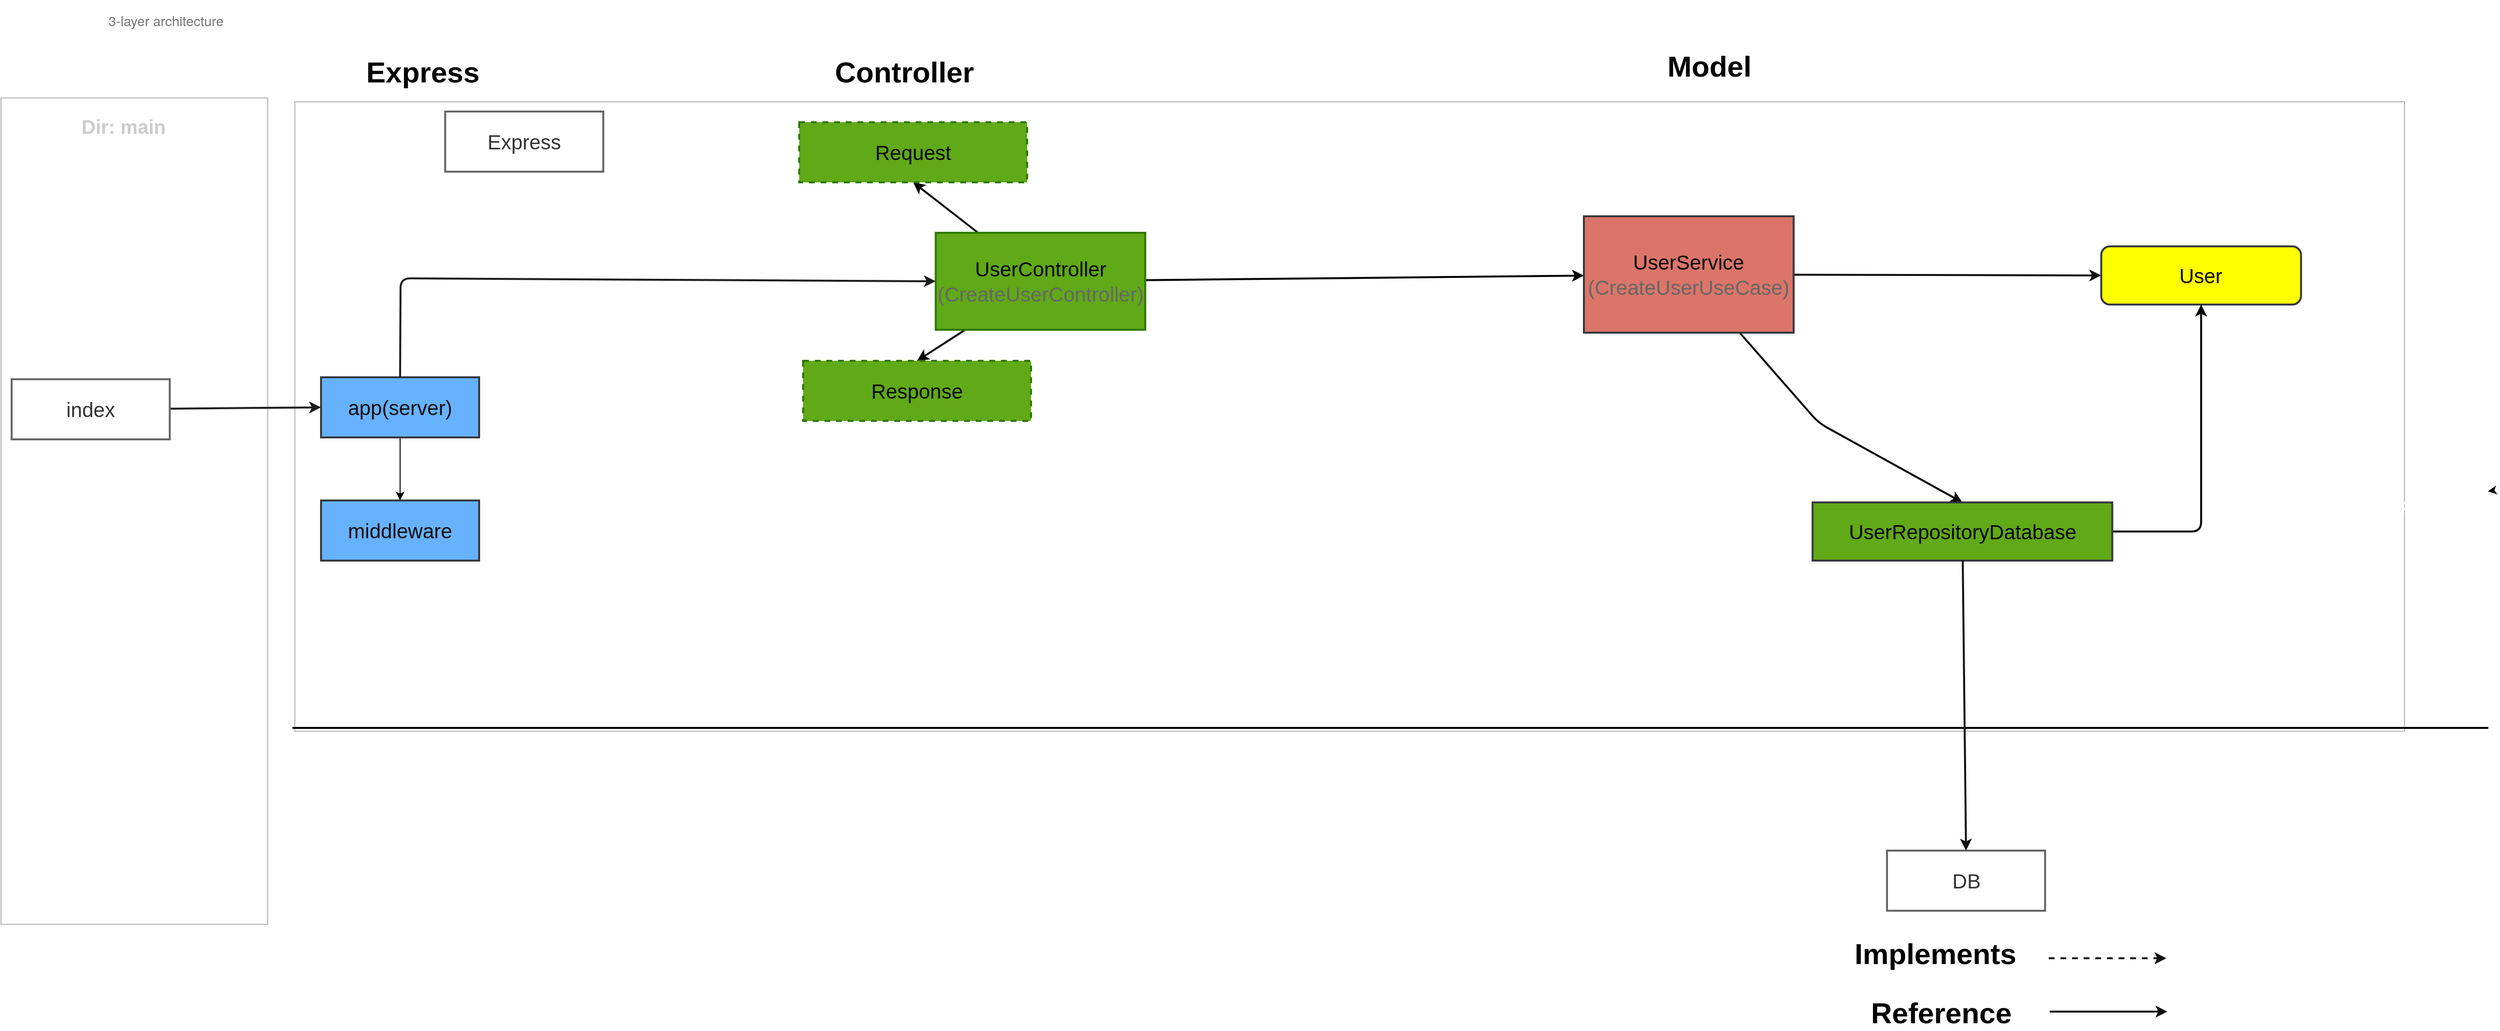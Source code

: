 <mxfile>
    <diagram id="N5KQSoFaKO_3qXM0kVTW" name="UC001">
        <mxGraphModel dx="-2556" dy="8048" grid="0" gridSize="10" guides="1" tooltips="1" connect="1" arrows="1" fold="1" page="1" pageScale="1" pageWidth="827" pageHeight="1169" background="#ffffff" math="0" shadow="0">
            <root>
                <mxCell id="0"/>
                <mxCell id="1" parent="0"/>
                <mxCell id="919" value="" style="shape=note;whiteSpace=wrap;html=1;backgroundOutline=1;darkOpacity=0.05;fillColor=#FFFFFF;strokeColor=#B3B3B3;size=0;fontSize=10;fontColor=#ffffff;perimeterSpacing=1;rounded=1;" parent="1" vertex="1">
                    <mxGeometry x="5273" y="-5694" width="2175" height="649" as="geometry"/>
                </mxCell>
                <mxCell id="901" value="" style="shape=note;whiteSpace=wrap;html=1;backgroundOutline=1;darkOpacity=0.05;fillColor=#FFFFFF;strokeColor=#B3B3B3;size=0;fontSize=10;fontColor=#ffffff;perimeterSpacing=1;rounded=1;" parent="1" vertex="1">
                    <mxGeometry x="4970" y="-5698" width="275" height="852" as="geometry"/>
                </mxCell>
                <mxCell id="784" value="" style="shape=note;whiteSpace=wrap;html=1;backgroundOutline=1;darkOpacity=0.05;fillColor=none;size=0;fontSize=10;rounded=1;" parent="1" vertex="1">
                    <mxGeometry x="5271" y="-5049" width="2263" height="1" as="geometry"/>
                </mxCell>
                <mxCell id="789" style="edgeStyle=none;html=1;strokeColor=#000000;strokeWidth=2;entryX=0.5;entryY=0;entryDx=0;entryDy=0;" parent="1" source="796" target="803" edge="1">
                    <mxGeometry relative="1" as="geometry">
                        <Array as="points">
                            <mxPoint x="6844" y="-5363"/>
                        </Array>
                        <mxPoint x="6765" y="-5415" as="targetPoint"/>
                    </mxGeometry>
                </mxCell>
                <mxCell id="793" style="edgeStyle=none;html=1;entryX=0;entryY=0.5;entryDx=0;entryDy=0;fontSize=21;fontColor=#030303;strokeColor=#0F0F0F;strokeWidth=2;" parent="1" source="796" target="799" edge="1">
                    <mxGeometry relative="1" as="geometry"/>
                </mxCell>
                <mxCell id="796" value="UserService&lt;br&gt;&lt;font color=&quot;#666666&quot;&gt;(CreateUserUseCase)&lt;/font&gt;" style="rounded=0;whiteSpace=wrap;html=1;fillColor=#DB7569;strokeColor=#36393d;strokeWidth=2;fontColor=#050505;arcSize=0;fontSize=21;" parent="1" vertex="1">
                    <mxGeometry x="6602" y="-5576" width="216.25" height="120" as="geometry"/>
                </mxCell>
                <mxCell id="799" value="User" style="rounded=1;whiteSpace=wrap;html=1;fillColor=#FFFF00;strokeColor=#36393d;strokeWidth=2;fontColor=#050505;fontSize=21;" parent="1" vertex="1">
                    <mxGeometry x="7135.37" y="-5545" width="206" height="60" as="geometry"/>
                </mxCell>
                <mxCell id="801" style="edgeStyle=none;html=1;entryX=0.5;entryY=1;entryDx=0;entryDy=0;fontSize=30;strokeColor=#000000;strokeWidth=2;exitX=1;exitY=0.5;exitDx=0;exitDy=0;" parent="1" source="803" target="799" edge="1">
                    <mxGeometry relative="1" as="geometry">
                        <Array as="points">
                            <mxPoint x="7238.37" y="-5251"/>
                        </Array>
                    </mxGeometry>
                </mxCell>
                <mxCell id="803" value="UserRepositoryDatabase" style="rounded=1;whiteSpace=wrap;html=1;fillColor=#60A917;strokeColor=#36393d;strokeWidth=2;fontColor=#050505;arcSize=0;fontSize=21;" parent="1" vertex="1">
                    <mxGeometry x="6837.75" y="-5281" width="309" height="60" as="geometry"/>
                </mxCell>
                <mxCell id="804" value="DB" style="rounded=1;whiteSpace=wrap;html=1;fillColor=#FFFFFF;strokeColor=#666666;strokeWidth=2;fontColor=#333333;arcSize=0;fontSize=21;" parent="1" vertex="1">
                    <mxGeometry x="6914.5" y="-4922" width="163" height="62" as="geometry"/>
                </mxCell>
                <mxCell id="805" value="Model" style="text;html=1;strokeColor=none;fillColor=none;align=center;verticalAlign=middle;whiteSpace=wrap;rounded=1;fontColor=#000000;fontSize=30;fontStyle=1" parent="1" vertex="1">
                    <mxGeometry x="6669" y="-5746" width="125" height="30" as="geometry"/>
                </mxCell>
                <mxCell id="807" style="edgeStyle=none;html=1;fontSize=30;strokeColor=#000000;strokeWidth=2;" parent="1" source="813" target="796" edge="1">
                    <mxGeometry relative="1" as="geometry">
                        <mxPoint x="6223.25" y="-5513" as="targetPoint"/>
                    </mxGeometry>
                </mxCell>
                <mxCell id="811" style="edgeStyle=none;html=1;entryX=0.5;entryY=1;entryDx=0;entryDy=0;strokeColor=#0A0A0A;strokeWidth=2;" parent="1" source="813" target="839" edge="1">
                    <mxGeometry relative="1" as="geometry"/>
                </mxCell>
                <mxCell id="812" style="edgeStyle=none;html=1;entryX=0.5;entryY=0;entryDx=0;entryDy=0;strokeColor=#0A0A0A;strokeWidth=2;" parent="1" source="813" target="838" edge="1">
                    <mxGeometry relative="1" as="geometry"/>
                </mxCell>
                <mxCell id="813" value="&lt;font style=&quot;font-size: 21px&quot;&gt;&lt;font color=&quot;#050505&quot;&gt;UserController&lt;/font&gt;&lt;br&gt;&lt;font color=&quot;#666666&quot;&gt;(CreateUserController)&lt;/font&gt;&lt;/font&gt;" style="rounded=1;whiteSpace=wrap;html=1;fillColor=#60A917;strokeColor=#2D7600;strokeWidth=2;fontColor=#030303;arcSize=0;fontSize=21;" parent="1" vertex="1">
                    <mxGeometry x="5933.75" y="-5559" width="216" height="100" as="geometry"/>
                </mxCell>
                <mxCell id="814" value="Controller" style="text;html=1;strokeColor=none;fillColor=none;align=center;verticalAlign=middle;whiteSpace=wrap;rounded=1;fontColor=#000000;fontSize=30;fontStyle=1" parent="1" vertex="1">
                    <mxGeometry x="5811" y="-5740.5" width="181" height="30" as="geometry"/>
                </mxCell>
                <mxCell id="819" value="Express" style="rounded=1;whiteSpace=wrap;html=1;fillColor=#FFFFFF;strokeColor=#666666;strokeWidth=2;fontColor=#333333;arcSize=0;fontSize=21;" parent="1" vertex="1">
                    <mxGeometry x="5428" y="-5684" width="163" height="62" as="geometry"/>
                </mxCell>
                <mxCell id="820" style="edgeStyle=none;html=1;entryX=0;entryY=0.5;entryDx=0;entryDy=0;fontSize=23;strokeColor=#1C1C1C;strokeWidth=2;" parent="1" source="821" target="0icWfnDGlXqkBCbj08HF-937" edge="1">
                    <mxGeometry relative="1" as="geometry"/>
                </mxCell>
                <mxCell id="821" value="index" style="rounded=1;whiteSpace=wrap;html=1;fillColor=#FFFFFF;strokeColor=#666666;strokeWidth=2;fontColor=#333333;arcSize=0;fontSize=21;" parent="1" vertex="1">
                    <mxGeometry x="4981" y="-5408" width="163" height="62" as="geometry"/>
                </mxCell>
                <mxCell id="822" value="Express" style="text;html=1;strokeColor=none;fillColor=none;align=center;verticalAlign=middle;whiteSpace=wrap;rounded=1;fontColor=#000000;fontSize=30;fontStyle=1" parent="1" vertex="1">
                    <mxGeometry x="5291" y="-5740.5" width="228" height="30" as="geometry"/>
                </mxCell>
                <mxCell id="830" style="edgeStyle=none;html=1;strokeColor=#0F0F0F;strokeWidth=2;dashed=1;" parent="1" edge="1">
                    <mxGeometry relative="1" as="geometry">
                        <mxPoint x="7081.25" y="-4811" as="sourcePoint"/>
                        <mxPoint x="7202.61" y="-4811" as="targetPoint"/>
                    </mxGeometry>
                </mxCell>
                <mxCell id="831" value="Implements" style="text;html=1;strokeColor=none;fillColor=none;align=center;verticalAlign=middle;whiteSpace=wrap;rounded=1;fontColor=#000000;fontSize=30;fontStyle=1" parent="1" vertex="1">
                    <mxGeometry x="6901.75" y="-4831" width="125" height="30" as="geometry"/>
                </mxCell>
                <mxCell id="832" style="edgeStyle=none;html=1;strokeColor=#0F0F0F;strokeWidth=2;" parent="1" edge="1">
                    <mxGeometry relative="1" as="geometry">
                        <mxPoint x="7082.25" y="-4756" as="sourcePoint"/>
                        <mxPoint x="7203.61" y="-4756" as="targetPoint"/>
                    </mxGeometry>
                </mxCell>
                <mxCell id="833" value="Reference" style="text;html=1;strokeColor=none;fillColor=none;align=center;verticalAlign=middle;whiteSpace=wrap;rounded=1;fontColor=#000000;fontSize=30;fontStyle=1" parent="1" vertex="1">
                    <mxGeometry x="6908.25" y="-4770" width="125" height="30" as="geometry"/>
                </mxCell>
                <mxCell id="835" style="edgeStyle=none;html=1;entryX=0.5;entryY=0;entryDx=0;entryDy=0;fontSize=21;fontColor=#030303;strokeColor=#0F0F0F;strokeWidth=2;" parent="1" source="803" target="804" edge="1">
                    <mxGeometry relative="1" as="geometry">
                        <mxPoint x="6995.703" y="-4966" as="sourcePoint"/>
                    </mxGeometry>
                </mxCell>
                <mxCell id="837" value="&lt;span style=&quot;color: rgb(117 , 117 , 117) ; font-family: &amp;quot;sohne&amp;quot; , &amp;quot;helvetica neue&amp;quot; , &amp;quot;helvetica&amp;quot; , &amp;quot;arial&amp;quot; , sans-serif ; font-size: 14px ; font-style: normal ; font-weight: 400 ; letter-spacing: normal ; text-align: center ; text-indent: 0px ; text-transform: none ; word-spacing: 0px ; background-color: rgb(255 , 255 , 255) ; display: inline ; float: none&quot;&gt;&amp;nbsp;3-layer architecture&lt;/span&gt;" style="text;whiteSpace=wrap;html=1;fontSize=21;fontColor=#030303;" parent="1" vertex="1">
                    <mxGeometry x="5075.367" y="-5799" width="213" height="42" as="geometry"/>
                </mxCell>
                <mxCell id="838" value="Response" style="rounded=1;whiteSpace=wrap;html=1;fillColor=#60A917;strokeColor=#2D7600;strokeWidth=2;fontColor=#050505;arcSize=0;fontSize=21;dashed=1;" parent="1" vertex="1">
                    <mxGeometry x="5797" y="-5427" width="235" height="62" as="geometry"/>
                </mxCell>
                <mxCell id="839" value="Request" style="rounded=1;whiteSpace=wrap;html=1;fillColor=#60A917;strokeColor=#2D7600;strokeWidth=2;fontColor=#050505;arcSize=0;fontSize=21;dashed=1;" parent="1" vertex="1">
                    <mxGeometry x="5793" y="-5673" width="235" height="62" as="geometry"/>
                </mxCell>
                <mxCell id="915" style="edgeStyle=none;html=1;" parent="1" source="0icWfnDGlXqkBCbj08HF-919" edge="1">
                    <mxGeometry relative="1" as="geometry">
                        <mxPoint x="7534" y="-5292.426" as="targetPoint"/>
                    </mxGeometry>
                </mxCell>
                <mxCell id="0icWfnDGlXqkBCbj08HF-919" value="Dir: Repositorio" style="text;html=1;strokeColor=none;fillColor=none;align=center;verticalAlign=middle;whiteSpace=wrap;rounded=1;fontColor=#FFFFFF;fontSize=20;fontStyle=1" parent="1" vertex="1">
                    <mxGeometry x="7370" y="-5295" width="166.63" height="30" as="geometry"/>
                </mxCell>
                <mxCell id="0icWfnDGlXqkBCbj08HF-924" value="Dir: Service" style="text;html=1;strokeColor=none;fillColor=none;align=center;verticalAlign=middle;whiteSpace=wrap;rounded=1;fontColor=#FFFFFF;fontSize=20;fontStyle=1" parent="1" vertex="1">
                    <mxGeometry x="6203" y="-5687" width="211.13" height="30" as="geometry"/>
                </mxCell>
                <mxCell id="0icWfnDGlXqkBCbj08HF-927" value="Dir: Infra" style="text;html=1;strokeColor=none;fillColor=none;align=center;verticalAlign=middle;whiteSpace=wrap;rounded=1;fontColor=#FFFFFF;fontSize=20;fontStyle=1" parent="1" vertex="1">
                    <mxGeometry x="7354" y="-4890" width="166.63" height="30" as="geometry"/>
                </mxCell>
                <mxCell id="0icWfnDGlXqkBCbj08HF-928" value="Dir: Infra/http" style="text;html=1;strokeColor=none;fillColor=none;align=center;verticalAlign=middle;whiteSpace=wrap;rounded=1;fontColor=#FFFFFF;fontSize=20;fontStyle=1" parent="1" vertex="1">
                    <mxGeometry x="5612.37" y="-5699" width="166.63" height="30" as="geometry"/>
                </mxCell>
                <mxCell id="0icWfnDGlXqkBCbj08HF-934" value="Dir: main" style="text;html=1;strokeColor=none;fillColor=none;align=center;verticalAlign=middle;whiteSpace=wrap;rounded=1;fontColor=#CCCCCC;fontSize=20;fontStyle=1" parent="1" vertex="1">
                    <mxGeometry x="5013" y="-5684" width="166.63" height="30" as="geometry"/>
                </mxCell>
                <mxCell id="0icWfnDGlXqkBCbj08HF-941" style="edgeStyle=orthogonalEdgeStyle;rounded=0;orthogonalLoop=1;jettySize=auto;html=1;fontSize=20;fontColor=#B3B3B3;" parent="1" source="0icWfnDGlXqkBCbj08HF-937" target="0icWfnDGlXqkBCbj08HF-940" edge="1">
                    <mxGeometry relative="1" as="geometry"/>
                </mxCell>
                <mxCell id="0icWfnDGlXqkBCbj08HF-937" value="app(server)" style="rounded=1;whiteSpace=wrap;html=1;fillColor=#66B2FF;strokeColor=#36393D;strokeWidth=2;fontColor=#0D0D0D;arcSize=0;fontSize=21;" parent="1" vertex="1">
                    <mxGeometry x="5300" y="-5410" width="163" height="62" as="geometry"/>
                </mxCell>
                <mxCell id="0icWfnDGlXqkBCbj08HF-939" style="edgeStyle=none;html=1;entryX=0;entryY=0.5;entryDx=0;entryDy=0;fontSize=23;strokeColor=#1C1C1C;strokeWidth=2;exitX=0.5;exitY=0;exitDx=0;exitDy=0;" parent="1" source="0icWfnDGlXqkBCbj08HF-937" target="813" edge="1">
                    <mxGeometry relative="1" as="geometry">
                        <mxPoint x="5134.054" y="-5231" as="sourcePoint"/>
                        <mxPoint x="5561" y="-5512" as="targetPoint"/>
                        <Array as="points">
                            <mxPoint x="5382" y="-5512"/>
                        </Array>
                    </mxGeometry>
                </mxCell>
                <mxCell id="0icWfnDGlXqkBCbj08HF-940" value="middleware" style="rounded=1;whiteSpace=wrap;html=1;fillColor=#66B2FF;strokeColor=#36393D;strokeWidth=2;fontColor=#0D0D0D;arcSize=0;fontSize=21;" parent="1" vertex="1">
                    <mxGeometry x="5300" y="-5283" width="163" height="62" as="geometry"/>
                </mxCell>
                <mxCell id="917" value="Dir: model" style="text;html=1;strokeColor=none;fillColor=none;align=center;verticalAlign=middle;whiteSpace=wrap;rounded=1;fontColor=#FFFFFF;fontSize=20;fontStyle=1" parent="1" vertex="1">
                    <mxGeometry x="6986" y="-5687" width="166.63" height="30" as="geometry"/>
                </mxCell>
                <mxCell id="918" value="Dir: controller" style="text;html=1;strokeColor=none;fillColor=none;align=center;verticalAlign=middle;whiteSpace=wrap;rounded=1;fontColor=#FFFFFF;fontSize=20;fontStyle=1" parent="1" vertex="1">
                    <mxGeometry x="6022" y="-5694" width="166.63" height="30" as="geometry"/>
                </mxCell>
            </root>
        </mxGraphModel>
    </diagram>
</mxfile>